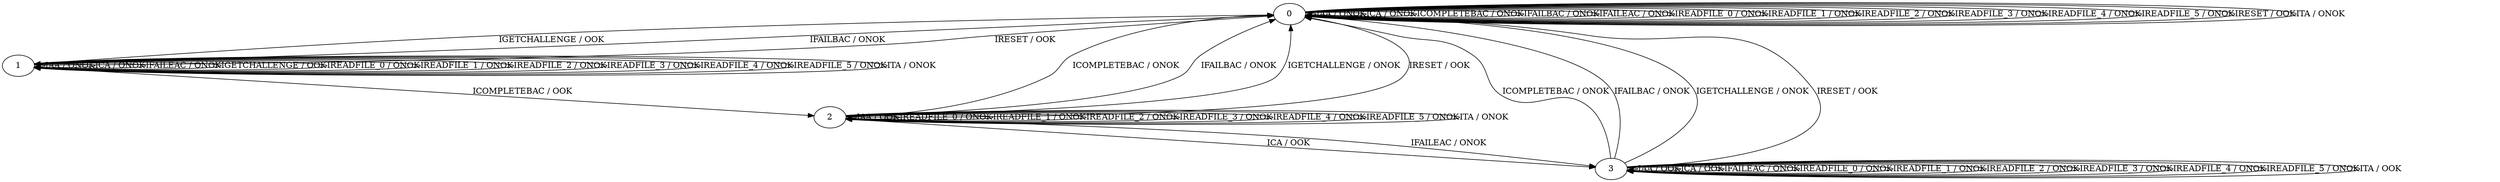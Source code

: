 digraph {
0
1
2
3
0 -> 0 [label="IAA / ONOK"]
0 -> 0 [label="ICA / ONOK"]
0 -> 0 [label="ICOMPLETEBAC / ONOK"]
0 -> 0 [label="IFAILBAC / ONOK"]
0 -> 0 [label="IFAILEAC / ONOK"]
0 -> 1 [label="IGETCHALLENGE / OOK"]
0 -> 0 [label="IREADFILE_0 / ONOK"]
0 -> 0 [label="IREADFILE_1 / ONOK"]
0 -> 0 [label="IREADFILE_2 / ONOK"]
0 -> 0 [label="IREADFILE_3 / ONOK"]
0 -> 0 [label="IREADFILE_4 / ONOK"]
0 -> 0 [label="IREADFILE_5 / ONOK"]
0 -> 0 [label="IRESET / OOK"]
0 -> 0 [label="ITA / ONOK"]
1 -> 1 [label="IAA / ONOK"]
1 -> 1 [label="ICA / ONOK"]
1 -> 2 [label="ICOMPLETEBAC / OOK"]
1 -> 0 [label="IFAILBAC / ONOK"]
1 -> 1 [label="IFAILEAC / ONOK"]
1 -> 1 [label="IGETCHALLENGE / OOK"]
1 -> 1 [label="IREADFILE_0 / ONOK"]
1 -> 1 [label="IREADFILE_1 / ONOK"]
1 -> 1 [label="IREADFILE_2 / ONOK"]
1 -> 1 [label="IREADFILE_3 / ONOK"]
1 -> 1 [label="IREADFILE_4 / ONOK"]
1 -> 1 [label="IREADFILE_5 / ONOK"]
1 -> 0 [label="IRESET / OOK"]
1 -> 1 [label="ITA / ONOK"]
2 -> 2 [label="IAA / OOK"]
2 -> 3 [label="ICA / OOK"]
2 -> 0 [label="ICOMPLETEBAC / ONOK"]
2 -> 0 [label="IFAILBAC / ONOK"]
2 -> 3 [label="IFAILEAC / ONOK"]
2 -> 0 [label="IGETCHALLENGE / ONOK"]
2 -> 2 [label="IREADFILE_0 / ONOK"]
2 -> 2 [label="IREADFILE_1 / ONOK"]
2 -> 2 [label="IREADFILE_2 / ONOK"]
2 -> 2 [label="IREADFILE_3 / ONOK"]
2 -> 2 [label="IREADFILE_4 / ONOK"]
2 -> 2 [label="IREADFILE_5 / ONOK"]
2 -> 0 [label="IRESET / OOK"]
2 -> 2 [label="ITA / ONOK"]
3 -> 3 [label="IAA / OOK"]
3 -> 3 [label="ICA / OOK"]
3 -> 0 [label="ICOMPLETEBAC / ONOK"]
3 -> 0 [label="IFAILBAC / ONOK"]
3 -> 3 [label="IFAILEAC / ONOK"]
3 -> 0 [label="IGETCHALLENGE / ONOK"]
3 -> 3 [label="IREADFILE_0 / ONOK"]
3 -> 3 [label="IREADFILE_1 / ONOK"]
3 -> 3 [label="IREADFILE_2 / ONOK"]
3 -> 3 [label="IREADFILE_3 / ONOK"]
3 -> 3 [label="IREADFILE_4 / ONOK"]
3 -> 3 [label="IREADFILE_5 / ONOK"]
3 -> 0 [label="IRESET / OOK"]
3 -> 3 [label="ITA / OOK"]
}
